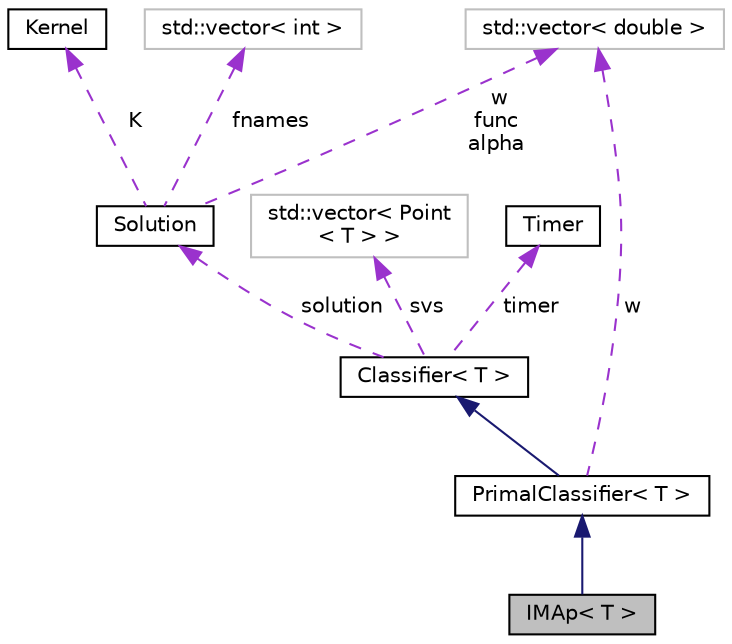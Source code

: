 digraph "IMAp&lt; T &gt;"
{
  edge [fontname="Helvetica",fontsize="10",labelfontname="Helvetica",labelfontsize="10"];
  node [fontname="Helvetica",fontsize="10",shape=record];
  Node3 [label="IMAp\< T \>",height=0.2,width=0.4,color="black", fillcolor="grey75", style="filled", fontcolor="black"];
  Node4 -> Node3 [dir="back",color="midnightblue",fontsize="10",style="solid",fontname="Helvetica"];
  Node4 [label="PrimalClassifier\< T \>",height=0.2,width=0.4,color="black", fillcolor="white", style="filled",URL="$class_primal_classifier.html"];
  Node5 -> Node4 [dir="back",color="midnightblue",fontsize="10",style="solid",fontname="Helvetica"];
  Node5 [label="Classifier\< T \>",height=0.2,width=0.4,color="black", fillcolor="white", style="filled",URL="$class_classifier.html"];
  Node6 -> Node5 [dir="back",color="darkorchid3",fontsize="10",style="dashed",label=" svs" ,fontname="Helvetica"];
  Node6 [label="std::vector\< Point\l\< T \> \>",height=0.2,width=0.4,color="grey75", fillcolor="white", style="filled"];
  Node7 -> Node5 [dir="back",color="darkorchid3",fontsize="10",style="dashed",label=" solution" ,fontname="Helvetica"];
  Node7 [label="Solution",height=0.2,width=0.4,color="black", fillcolor="white", style="filled",URL="$class_solution.html"];
  Node8 -> Node7 [dir="back",color="darkorchid3",fontsize="10",style="dashed",label=" fnames" ,fontname="Helvetica"];
  Node8 [label="std::vector\< int \>",height=0.2,width=0.4,color="grey75", fillcolor="white", style="filled"];
  Node9 -> Node7 [dir="back",color="darkorchid3",fontsize="10",style="dashed",label=" K" ,fontname="Helvetica"];
  Node9 [label="Kernel",height=0.2,width=0.4,color="black", fillcolor="white", style="filled",URL="$class_kernel.html",tooltip="Class for the kernel computations. "];
  Node10 -> Node7 [dir="back",color="darkorchid3",fontsize="10",style="dashed",label=" w\nfunc\nalpha" ,fontname="Helvetica"];
  Node10 [label="std::vector\< double \>",height=0.2,width=0.4,color="grey75", fillcolor="white", style="filled"];
  Node11 -> Node5 [dir="back",color="darkorchid3",fontsize="10",style="dashed",label=" timer" ,fontname="Helvetica"];
  Node11 [label="Timer",height=0.2,width=0.4,color="black", fillcolor="white", style="filled",URL="$class_timer.html",tooltip="Wrapper for the implementation of a simple timer. "];
  Node10 -> Node4 [dir="back",color="darkorchid3",fontsize="10",style="dashed",label=" w" ,fontname="Helvetica"];
}
